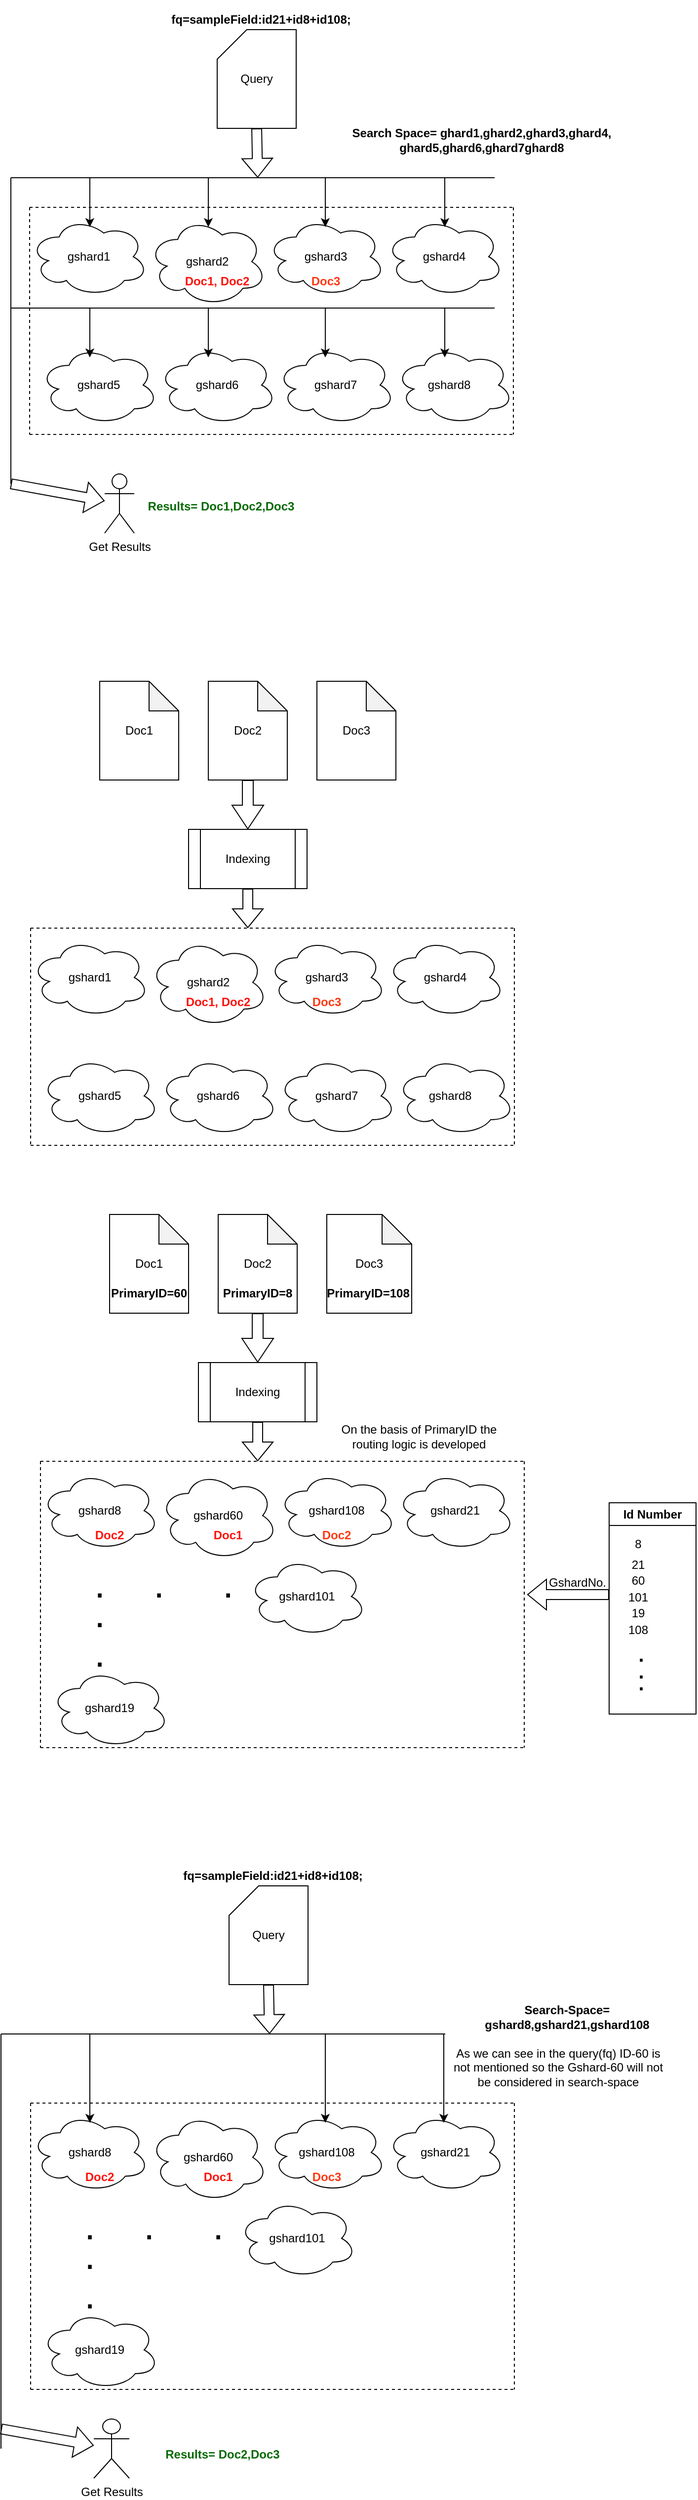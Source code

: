 <mxfile version="22.1.4" type="github">
  <diagram name="Page-1" id="JAZEwTTPHWBEdXGYPn7u">
    <mxGraphModel dx="1059" dy="1498" grid="0" gridSize="10" guides="1" tooltips="1" connect="1" arrows="1" fold="1" page="1" pageScale="1" pageWidth="1169" pageHeight="827" math="0" shadow="0">
      <root>
        <mxCell id="0" />
        <mxCell id="1" parent="0" />
        <mxCell id="rSm9kVEbdHUkBL9kP83v-1" value="gshard1" style="ellipse;shape=cloud;whiteSpace=wrap;html=1;" vertex="1" parent="1">
          <mxGeometry x="140" y="200" width="120" height="80" as="geometry" />
        </mxCell>
        <mxCell id="rSm9kVEbdHUkBL9kP83v-2" value="gshard2" style="ellipse;shape=cloud;whiteSpace=wrap;html=1;" vertex="1" parent="1">
          <mxGeometry x="260" y="200" width="120" height="90" as="geometry" />
        </mxCell>
        <mxCell id="rSm9kVEbdHUkBL9kP83v-3" value="gshard3" style="ellipse;shape=cloud;whiteSpace=wrap;html=1;" vertex="1" parent="1">
          <mxGeometry x="380" y="200" width="120" height="80" as="geometry" />
        </mxCell>
        <mxCell id="rSm9kVEbdHUkBL9kP83v-4" value="gshard7" style="ellipse;shape=cloud;whiteSpace=wrap;html=1;" vertex="1" parent="1">
          <mxGeometry x="390" y="320" width="120" height="80" as="geometry" />
        </mxCell>
        <mxCell id="rSm9kVEbdHUkBL9kP83v-5" value="gshard6" style="ellipse;shape=cloud;whiteSpace=wrap;html=1;" vertex="1" parent="1">
          <mxGeometry x="270" y="320" width="120" height="80" as="geometry" />
        </mxCell>
        <mxCell id="rSm9kVEbdHUkBL9kP83v-6" value="gshard5" style="ellipse;shape=cloud;whiteSpace=wrap;html=1;" vertex="1" parent="1">
          <mxGeometry x="150" y="320" width="120" height="80" as="geometry" />
        </mxCell>
        <mxCell id="rSm9kVEbdHUkBL9kP83v-7" value="gshard4" style="ellipse;shape=cloud;whiteSpace=wrap;html=1;" vertex="1" parent="1">
          <mxGeometry x="500" y="200" width="120" height="80" as="geometry" />
        </mxCell>
        <mxCell id="rSm9kVEbdHUkBL9kP83v-8" value="gshard8&lt;span style=&quot;white-space: pre;&quot;&gt;&#x9;&lt;/span&gt;" style="ellipse;shape=cloud;whiteSpace=wrap;html=1;" vertex="1" parent="1">
          <mxGeometry x="510" y="320" width="120" height="80" as="geometry" />
        </mxCell>
        <mxCell id="rSm9kVEbdHUkBL9kP83v-9" value="" style="endArrow=none;dashed=1;html=1;rounded=0;" edge="1" parent="1">
          <mxGeometry width="50" height="50" relative="1" as="geometry">
            <mxPoint x="140" y="190" as="sourcePoint" />
            <mxPoint x="630" y="190" as="targetPoint" />
          </mxGeometry>
        </mxCell>
        <mxCell id="rSm9kVEbdHUkBL9kP83v-10" value="" style="endArrow=none;dashed=1;html=1;rounded=0;" edge="1" parent="1">
          <mxGeometry width="50" height="50" relative="1" as="geometry">
            <mxPoint x="630" y="190" as="sourcePoint" />
            <mxPoint x="630" y="410" as="targetPoint" />
          </mxGeometry>
        </mxCell>
        <mxCell id="rSm9kVEbdHUkBL9kP83v-11" value="" style="endArrow=none;dashed=1;html=1;rounded=0;" edge="1" parent="1">
          <mxGeometry width="50" height="50" relative="1" as="geometry">
            <mxPoint x="140" y="410" as="sourcePoint" />
            <mxPoint x="630" y="410" as="targetPoint" />
          </mxGeometry>
        </mxCell>
        <mxCell id="rSm9kVEbdHUkBL9kP83v-12" value="" style="endArrow=none;dashed=1;html=1;rounded=0;" edge="1" parent="1">
          <mxGeometry width="50" height="50" relative="1" as="geometry">
            <mxPoint x="140" y="190" as="sourcePoint" />
            <mxPoint x="140" y="410" as="targetPoint" />
          </mxGeometry>
        </mxCell>
        <mxCell id="rSm9kVEbdHUkBL9kP83v-13" value="Doc1" style="shape=note;whiteSpace=wrap;html=1;backgroundOutline=1;darkOpacity=0.05;" vertex="1" parent="1">
          <mxGeometry x="210" y="-60" width="80" height="100" as="geometry" />
        </mxCell>
        <mxCell id="rSm9kVEbdHUkBL9kP83v-14" value="Doc2" style="shape=note;whiteSpace=wrap;html=1;backgroundOutline=1;darkOpacity=0.05;" vertex="1" parent="1">
          <mxGeometry x="320" y="-60" width="80" height="100" as="geometry" />
        </mxCell>
        <mxCell id="rSm9kVEbdHUkBL9kP83v-15" value="Doc3" style="shape=note;whiteSpace=wrap;html=1;backgroundOutline=1;darkOpacity=0.05;" vertex="1" parent="1">
          <mxGeometry x="430" y="-60" width="80" height="100" as="geometry" />
        </mxCell>
        <mxCell id="rSm9kVEbdHUkBL9kP83v-16" value="" style="shape=flexArrow;endArrow=classic;html=1;rounded=0;width=11;endSize=7.67;" edge="1" parent="1">
          <mxGeometry width="50" height="50" relative="1" as="geometry">
            <mxPoint x="360" y="40" as="sourcePoint" />
            <mxPoint x="360" y="90" as="targetPoint" />
          </mxGeometry>
        </mxCell>
        <mxCell id="rSm9kVEbdHUkBL9kP83v-17" value="Indexing" style="shape=process;whiteSpace=wrap;html=1;backgroundOutline=1;" vertex="1" parent="1">
          <mxGeometry x="300" y="90" width="120" height="60" as="geometry" />
        </mxCell>
        <mxCell id="rSm9kVEbdHUkBL9kP83v-19" value="" style="shape=flexArrow;endArrow=classic;html=1;rounded=0;exitX=0.5;exitY=1;exitDx=0;exitDy=0;" edge="1" parent="1" source="rSm9kVEbdHUkBL9kP83v-17">
          <mxGeometry width="50" height="50" relative="1" as="geometry">
            <mxPoint x="300" y="190" as="sourcePoint" />
            <mxPoint x="360" y="190" as="targetPoint" />
          </mxGeometry>
        </mxCell>
        <mxCell id="rSm9kVEbdHUkBL9kP83v-20" value="&lt;b&gt;&lt;font color=&quot;#ff120a&quot;&gt;Doc1, Doc2&lt;/font&gt;&lt;/b&gt;" style="text;html=1;strokeColor=none;fillColor=none;align=center;verticalAlign=middle;whiteSpace=wrap;rounded=0;" vertex="1" parent="1">
          <mxGeometry x="290" y="250" width="80" height="30" as="geometry" />
        </mxCell>
        <mxCell id="rSm9kVEbdHUkBL9kP83v-21" value="&lt;b&gt;&lt;font color=&quot;#ff3912&quot;&gt;Doc3&lt;/font&gt;&lt;/b&gt;" style="text;html=1;strokeColor=none;fillColor=none;align=center;verticalAlign=middle;whiteSpace=wrap;rounded=0;" vertex="1" parent="1">
          <mxGeometry x="410" y="250" width="60" height="30" as="geometry" />
        </mxCell>
        <mxCell id="rSm9kVEbdHUkBL9kP83v-22" value="gshard8" style="ellipse;shape=cloud;whiteSpace=wrap;html=1;" vertex="1" parent="1">
          <mxGeometry x="150" y="740" width="120" height="80" as="geometry" />
        </mxCell>
        <mxCell id="rSm9kVEbdHUkBL9kP83v-23" value="gshard60" style="ellipse;shape=cloud;whiteSpace=wrap;html=1;" vertex="1" parent="1">
          <mxGeometry x="270" y="740" width="120" height="90" as="geometry" />
        </mxCell>
        <mxCell id="rSm9kVEbdHUkBL9kP83v-24" value="gshard108" style="ellipse;shape=cloud;whiteSpace=wrap;html=1;" vertex="1" parent="1">
          <mxGeometry x="390" y="740" width="120" height="80" as="geometry" />
        </mxCell>
        <mxCell id="rSm9kVEbdHUkBL9kP83v-28" value="gshard21" style="ellipse;shape=cloud;whiteSpace=wrap;html=1;" vertex="1" parent="1">
          <mxGeometry x="510" y="740" width="120" height="80" as="geometry" />
        </mxCell>
        <mxCell id="rSm9kVEbdHUkBL9kP83v-30" value="" style="endArrow=none;dashed=1;html=1;rounded=0;" edge="1" parent="1">
          <mxGeometry width="50" height="50" relative="1" as="geometry">
            <mxPoint x="150" y="730" as="sourcePoint" />
            <mxPoint x="640" y="730" as="targetPoint" />
          </mxGeometry>
        </mxCell>
        <mxCell id="rSm9kVEbdHUkBL9kP83v-31" value="" style="endArrow=none;dashed=1;html=1;rounded=0;" edge="1" parent="1">
          <mxGeometry width="50" height="50" relative="1" as="geometry">
            <mxPoint x="640" y="730" as="sourcePoint" />
            <mxPoint x="640" y="1020" as="targetPoint" />
          </mxGeometry>
        </mxCell>
        <mxCell id="rSm9kVEbdHUkBL9kP83v-32" value="" style="endArrow=none;dashed=1;html=1;rounded=0;" edge="1" parent="1">
          <mxGeometry width="50" height="50" relative="1" as="geometry">
            <mxPoint x="150" y="1020" as="sourcePoint" />
            <mxPoint x="640" y="1020" as="targetPoint" />
            <Array as="points">
              <mxPoint x="390" y="1020" />
            </Array>
          </mxGeometry>
        </mxCell>
        <mxCell id="rSm9kVEbdHUkBL9kP83v-33" value="" style="endArrow=none;dashed=1;html=1;rounded=0;" edge="1" parent="1">
          <mxGeometry width="50" height="50" relative="1" as="geometry">
            <mxPoint x="150" y="730" as="sourcePoint" />
            <mxPoint x="150" y="1020" as="targetPoint" />
          </mxGeometry>
        </mxCell>
        <mxCell id="rSm9kVEbdHUkBL9kP83v-34" value="Doc1" style="shape=note;whiteSpace=wrap;html=1;backgroundOutline=1;darkOpacity=0.05;" vertex="1" parent="1">
          <mxGeometry x="220" y="480" width="80" height="100" as="geometry" />
        </mxCell>
        <mxCell id="rSm9kVEbdHUkBL9kP83v-35" value="Doc2" style="shape=note;whiteSpace=wrap;html=1;backgroundOutline=1;darkOpacity=0.05;" vertex="1" parent="1">
          <mxGeometry x="330" y="480" width="80" height="100" as="geometry" />
        </mxCell>
        <mxCell id="rSm9kVEbdHUkBL9kP83v-36" value="Doc3" style="shape=note;whiteSpace=wrap;html=1;backgroundOutline=1;darkOpacity=0.05;" vertex="1" parent="1">
          <mxGeometry x="440" y="480" width="86" height="100" as="geometry" />
        </mxCell>
        <mxCell id="rSm9kVEbdHUkBL9kP83v-37" value="" style="shape=flexArrow;endArrow=classic;html=1;rounded=0;width=11;endSize=7.67;" edge="1" parent="1">
          <mxGeometry width="50" height="50" relative="1" as="geometry">
            <mxPoint x="370" y="580" as="sourcePoint" />
            <mxPoint x="370" y="630" as="targetPoint" />
          </mxGeometry>
        </mxCell>
        <mxCell id="rSm9kVEbdHUkBL9kP83v-38" value="Indexing" style="shape=process;whiteSpace=wrap;html=1;backgroundOutline=1;" vertex="1" parent="1">
          <mxGeometry x="310" y="630" width="120" height="60" as="geometry" />
        </mxCell>
        <mxCell id="rSm9kVEbdHUkBL9kP83v-39" value="" style="shape=flexArrow;endArrow=classic;html=1;rounded=0;exitX=0.5;exitY=1;exitDx=0;exitDy=0;" edge="1" parent="1" source="rSm9kVEbdHUkBL9kP83v-38">
          <mxGeometry width="50" height="50" relative="1" as="geometry">
            <mxPoint x="310" y="730" as="sourcePoint" />
            <mxPoint x="370" y="730" as="targetPoint" />
          </mxGeometry>
        </mxCell>
        <mxCell id="rSm9kVEbdHUkBL9kP83v-40" value="&lt;b&gt;&lt;font color=&quot;#ff120a&quot;&gt;Doc1&lt;/font&gt;&lt;/b&gt;" style="text;html=1;strokeColor=none;fillColor=none;align=center;verticalAlign=middle;whiteSpace=wrap;rounded=0;" vertex="1" parent="1">
          <mxGeometry x="300" y="790" width="80" height="30" as="geometry" />
        </mxCell>
        <mxCell id="rSm9kVEbdHUkBL9kP83v-41" value="&lt;b&gt;&lt;font color=&quot;#ff3912&quot;&gt;Doc2&lt;/font&gt;&lt;/b&gt;" style="text;html=1;strokeColor=none;fillColor=none;align=center;verticalAlign=middle;whiteSpace=wrap;rounded=0;" vertex="1" parent="1">
          <mxGeometry x="420" y="790" width="60" height="30" as="geometry" />
        </mxCell>
        <mxCell id="rSm9kVEbdHUkBL9kP83v-42" value="." style="text;html=1;strokeColor=none;fillColor=none;align=center;verticalAlign=middle;whiteSpace=wrap;rounded=0;strokeWidth=15;fontSize=39;" vertex="1" parent="1">
          <mxGeometry x="180" y="840" width="60" height="30" as="geometry" />
        </mxCell>
        <mxCell id="rSm9kVEbdHUkBL9kP83v-43" value="." style="text;html=1;strokeColor=none;fillColor=none;align=center;verticalAlign=middle;whiteSpace=wrap;rounded=0;strokeWidth=15;fontSize=39;" vertex="1" parent="1">
          <mxGeometry x="310" y="840" width="60" height="30" as="geometry" />
        </mxCell>
        <mxCell id="rSm9kVEbdHUkBL9kP83v-44" value="." style="text;html=1;strokeColor=none;fillColor=none;align=center;verticalAlign=middle;whiteSpace=wrap;rounded=0;strokeWidth=15;fontSize=39;" vertex="1" parent="1">
          <mxGeometry x="240" y="840" width="60" height="30" as="geometry" />
        </mxCell>
        <mxCell id="rSm9kVEbdHUkBL9kP83v-45" value="." style="text;html=1;strokeColor=none;fillColor=none;align=center;verticalAlign=middle;whiteSpace=wrap;rounded=0;strokeWidth=15;fontSize=39;" vertex="1" parent="1">
          <mxGeometry x="180" y="870" width="60" height="30" as="geometry" />
        </mxCell>
        <mxCell id="rSm9kVEbdHUkBL9kP83v-46" value="." style="text;html=1;strokeColor=none;fillColor=none;align=center;verticalAlign=middle;whiteSpace=wrap;rounded=0;strokeWidth=15;fontSize=39;" vertex="1" parent="1">
          <mxGeometry x="180" y="910" width="60" height="30" as="geometry" />
        </mxCell>
        <mxCell id="rSm9kVEbdHUkBL9kP83v-47" value="gshard101" style="ellipse;shape=cloud;whiteSpace=wrap;html=1;" vertex="1" parent="1">
          <mxGeometry x="360" y="827" width="120" height="80" as="geometry" />
        </mxCell>
        <mxCell id="rSm9kVEbdHUkBL9kP83v-48" value="gshard19" style="ellipse;shape=cloud;whiteSpace=wrap;html=1;" vertex="1" parent="1">
          <mxGeometry x="160" y="940" width="120" height="80" as="geometry" />
        </mxCell>
        <mxCell id="rSm9kVEbdHUkBL9kP83v-49" value="&lt;b&gt;&lt;font color=&quot;#ff120a&quot;&gt;Doc2&lt;/font&gt;&lt;/b&gt;" style="text;html=1;strokeColor=none;fillColor=none;align=center;verticalAlign=middle;whiteSpace=wrap;rounded=0;" vertex="1" parent="1">
          <mxGeometry x="180" y="790" width="80" height="30" as="geometry" />
        </mxCell>
        <mxCell id="rSm9kVEbdHUkBL9kP83v-50" value="gshard1" style="ellipse;shape=cloud;whiteSpace=wrap;html=1;" vertex="1" parent="1">
          <mxGeometry x="139" y="-530" width="120" height="80" as="geometry" />
        </mxCell>
        <mxCell id="rSm9kVEbdHUkBL9kP83v-51" value="gshard2" style="ellipse;shape=cloud;whiteSpace=wrap;html=1;" vertex="1" parent="1">
          <mxGeometry x="259" y="-530" width="120" height="90" as="geometry" />
        </mxCell>
        <mxCell id="rSm9kVEbdHUkBL9kP83v-52" value="gshard3" style="ellipse;shape=cloud;whiteSpace=wrap;html=1;" vertex="1" parent="1">
          <mxGeometry x="379" y="-530" width="120" height="80" as="geometry" />
        </mxCell>
        <mxCell id="rSm9kVEbdHUkBL9kP83v-53" value="gshard7" style="ellipse;shape=cloud;whiteSpace=wrap;html=1;" vertex="1" parent="1">
          <mxGeometry x="389" y="-400" width="120" height="80" as="geometry" />
        </mxCell>
        <mxCell id="rSm9kVEbdHUkBL9kP83v-54" value="gshard6" style="ellipse;shape=cloud;whiteSpace=wrap;html=1;" vertex="1" parent="1">
          <mxGeometry x="269" y="-400" width="120" height="80" as="geometry" />
        </mxCell>
        <mxCell id="rSm9kVEbdHUkBL9kP83v-55" value="gshard5" style="ellipse;shape=cloud;whiteSpace=wrap;html=1;" vertex="1" parent="1">
          <mxGeometry x="149" y="-400" width="120" height="80" as="geometry" />
        </mxCell>
        <mxCell id="rSm9kVEbdHUkBL9kP83v-56" value="gshard4" style="ellipse;shape=cloud;whiteSpace=wrap;html=1;" vertex="1" parent="1">
          <mxGeometry x="499" y="-530" width="120" height="80" as="geometry" />
        </mxCell>
        <mxCell id="rSm9kVEbdHUkBL9kP83v-57" value="gshard8&lt;span style=&quot;white-space: pre;&quot;&gt;&#x9;&lt;/span&gt;" style="ellipse;shape=cloud;whiteSpace=wrap;html=1;" vertex="1" parent="1">
          <mxGeometry x="509" y="-400" width="120" height="80" as="geometry" />
        </mxCell>
        <mxCell id="rSm9kVEbdHUkBL9kP83v-58" value="" style="endArrow=none;dashed=1;html=1;rounded=0;" edge="1" parent="1">
          <mxGeometry width="50" height="50" relative="1" as="geometry">
            <mxPoint x="139" y="-540" as="sourcePoint" />
            <mxPoint x="629" y="-540" as="targetPoint" />
          </mxGeometry>
        </mxCell>
        <mxCell id="rSm9kVEbdHUkBL9kP83v-59" value="" style="endArrow=none;dashed=1;html=1;rounded=0;" edge="1" parent="1">
          <mxGeometry width="50" height="50" relative="1" as="geometry">
            <mxPoint x="629" y="-540" as="sourcePoint" />
            <mxPoint x="629" y="-310" as="targetPoint" />
          </mxGeometry>
        </mxCell>
        <mxCell id="rSm9kVEbdHUkBL9kP83v-60" value="" style="endArrow=none;dashed=1;html=1;rounded=0;" edge="1" parent="1">
          <mxGeometry width="50" height="50" relative="1" as="geometry">
            <mxPoint x="139" y="-310" as="sourcePoint" />
            <mxPoint x="629" y="-310" as="targetPoint" />
          </mxGeometry>
        </mxCell>
        <mxCell id="rSm9kVEbdHUkBL9kP83v-61" value="" style="endArrow=none;dashed=1;html=1;rounded=0;" edge="1" parent="1">
          <mxGeometry width="50" height="50" relative="1" as="geometry">
            <mxPoint x="139" y="-540" as="sourcePoint" />
            <mxPoint x="139" y="-310" as="targetPoint" />
          </mxGeometry>
        </mxCell>
        <mxCell id="rSm9kVEbdHUkBL9kP83v-62" value="&lt;b&gt;&lt;font color=&quot;#ff120a&quot;&gt;Doc1, Doc2&lt;/font&gt;&lt;/b&gt;" style="text;html=1;strokeColor=none;fillColor=none;align=center;verticalAlign=middle;whiteSpace=wrap;rounded=0;" vertex="1" parent="1">
          <mxGeometry x="289" y="-480" width="80" height="30" as="geometry" />
        </mxCell>
        <mxCell id="rSm9kVEbdHUkBL9kP83v-63" value="&lt;b&gt;&lt;font color=&quot;#ff3912&quot;&gt;Doc3&lt;/font&gt;&lt;/b&gt;" style="text;html=1;strokeColor=none;fillColor=none;align=center;verticalAlign=middle;whiteSpace=wrap;rounded=0;" vertex="1" parent="1">
          <mxGeometry x="409" y="-480" width="60" height="30" as="geometry" />
        </mxCell>
        <mxCell id="rSm9kVEbdHUkBL9kP83v-64" value="Query&lt;br&gt;" style="shape=card;whiteSpace=wrap;html=1;" vertex="1" parent="1">
          <mxGeometry x="329" y="-720" width="80" height="100" as="geometry" />
        </mxCell>
        <mxCell id="rSm9kVEbdHUkBL9kP83v-66" value="" style="shape=flexArrow;endArrow=classic;html=1;rounded=0;exitX=0.5;exitY=1;exitDx=0;exitDy=0;exitPerimeter=0;" edge="1" parent="1" source="rSm9kVEbdHUkBL9kP83v-64">
          <mxGeometry width="50" height="50" relative="1" as="geometry">
            <mxPoint x="300" y="-550" as="sourcePoint" />
            <mxPoint x="370" y="-570" as="targetPoint" />
          </mxGeometry>
        </mxCell>
        <mxCell id="rSm9kVEbdHUkBL9kP83v-76" value="" style="endArrow=none;html=1;rounded=0;" edge="1" parent="1">
          <mxGeometry width="50" height="50" relative="1" as="geometry">
            <mxPoint x="120" y="-570" as="sourcePoint" />
            <mxPoint x="610" y="-570" as="targetPoint" />
          </mxGeometry>
        </mxCell>
        <mxCell id="rSm9kVEbdHUkBL9kP83v-78" value="" style="endArrow=classic;html=1;rounded=0;entryX=0.508;entryY=0.125;entryDx=0;entryDy=0;entryPerimeter=0;" edge="1" parent="1" target="rSm9kVEbdHUkBL9kP83v-50">
          <mxGeometry width="50" height="50" relative="1" as="geometry">
            <mxPoint x="200" y="-570" as="sourcePoint" />
            <mxPoint x="350" y="-600" as="targetPoint" />
          </mxGeometry>
        </mxCell>
        <mxCell id="rSm9kVEbdHUkBL9kP83v-79" value="" style="endArrow=classic;html=1;rounded=0;entryX=0.508;entryY=0.125;entryDx=0;entryDy=0;entryPerimeter=0;" edge="1" parent="1">
          <mxGeometry width="50" height="50" relative="1" as="geometry">
            <mxPoint x="320" y="-570" as="sourcePoint" />
            <mxPoint x="320" y="-520" as="targetPoint" />
            <Array as="points">
              <mxPoint x="320" y="-540" />
            </Array>
          </mxGeometry>
        </mxCell>
        <mxCell id="rSm9kVEbdHUkBL9kP83v-80" value="" style="endArrow=classic;html=1;rounded=0;entryX=0.508;entryY=0.125;entryDx=0;entryDy=0;entryPerimeter=0;" edge="1" parent="1">
          <mxGeometry width="50" height="50" relative="1" as="geometry">
            <mxPoint x="438.5" y="-570" as="sourcePoint" />
            <mxPoint x="438.5" y="-520" as="targetPoint" />
          </mxGeometry>
        </mxCell>
        <mxCell id="rSm9kVEbdHUkBL9kP83v-81" value="" style="endArrow=classic;html=1;rounded=0;entryX=0.508;entryY=0.125;entryDx=0;entryDy=0;entryPerimeter=0;" edge="1" parent="1">
          <mxGeometry width="50" height="50" relative="1" as="geometry">
            <mxPoint x="559.5" y="-570" as="sourcePoint" />
            <mxPoint x="559.5" y="-520" as="targetPoint" />
          </mxGeometry>
        </mxCell>
        <mxCell id="rSm9kVEbdHUkBL9kP83v-83" value="" style="endArrow=none;html=1;rounded=0;" edge="1" parent="1">
          <mxGeometry width="50" height="50" relative="1" as="geometry">
            <mxPoint x="120" y="-438" as="sourcePoint" />
            <mxPoint x="610" y="-438" as="targetPoint" />
          </mxGeometry>
        </mxCell>
        <mxCell id="rSm9kVEbdHUkBL9kP83v-84" value="" style="endArrow=classic;html=1;rounded=0;entryX=0.508;entryY=0.125;entryDx=0;entryDy=0;entryPerimeter=0;" edge="1" parent="1">
          <mxGeometry width="50" height="50" relative="1" as="geometry">
            <mxPoint x="200" y="-438" as="sourcePoint" />
            <mxPoint x="200" y="-388" as="targetPoint" />
          </mxGeometry>
        </mxCell>
        <mxCell id="rSm9kVEbdHUkBL9kP83v-85" value="" style="endArrow=classic;html=1;rounded=0;entryX=0.508;entryY=0.125;entryDx=0;entryDy=0;entryPerimeter=0;" edge="1" parent="1">
          <mxGeometry width="50" height="50" relative="1" as="geometry">
            <mxPoint x="320" y="-438" as="sourcePoint" />
            <mxPoint x="320" y="-388" as="targetPoint" />
            <Array as="points">
              <mxPoint x="320" y="-408" />
            </Array>
          </mxGeometry>
        </mxCell>
        <mxCell id="rSm9kVEbdHUkBL9kP83v-86" value="" style="endArrow=classic;html=1;rounded=0;entryX=0.508;entryY=0.125;entryDx=0;entryDy=0;entryPerimeter=0;" edge="1" parent="1">
          <mxGeometry width="50" height="50" relative="1" as="geometry">
            <mxPoint x="438.5" y="-438" as="sourcePoint" />
            <mxPoint x="438.5" y="-388" as="targetPoint" />
          </mxGeometry>
        </mxCell>
        <mxCell id="rSm9kVEbdHUkBL9kP83v-87" value="" style="endArrow=classic;html=1;rounded=0;entryX=0.508;entryY=0.125;entryDx=0;entryDy=0;entryPerimeter=0;" edge="1" parent="1">
          <mxGeometry width="50" height="50" relative="1" as="geometry">
            <mxPoint x="559.5" y="-438" as="sourcePoint" />
            <mxPoint x="559.5" y="-388" as="targetPoint" />
          </mxGeometry>
        </mxCell>
        <mxCell id="rSm9kVEbdHUkBL9kP83v-88" value="" style="endArrow=none;html=1;rounded=0;" edge="1" parent="1">
          <mxGeometry width="50" height="50" relative="1" as="geometry">
            <mxPoint x="120" y="-260" as="sourcePoint" />
            <mxPoint x="120" y="-570" as="targetPoint" />
          </mxGeometry>
        </mxCell>
        <mxCell id="rSm9kVEbdHUkBL9kP83v-89" value="" style="shape=flexArrow;endArrow=classic;html=1;rounded=0;" edge="1" parent="1" target="rSm9kVEbdHUkBL9kP83v-90">
          <mxGeometry width="50" height="50" relative="1" as="geometry">
            <mxPoint x="120" y="-260" as="sourcePoint" />
            <mxPoint x="230" y="-240" as="targetPoint" />
          </mxGeometry>
        </mxCell>
        <mxCell id="rSm9kVEbdHUkBL9kP83v-90" value="Get Results&lt;br&gt;" style="shape=umlActor;verticalLabelPosition=bottom;verticalAlign=top;html=1;outlineConnect=0;" vertex="1" parent="1">
          <mxGeometry x="215" y="-270" width="30" height="60" as="geometry" />
        </mxCell>
        <mxCell id="rSm9kVEbdHUkBL9kP83v-93" value="&lt;b&gt;fq=sampleField:id21+id8+id108;&lt;/b&gt;&lt;span id=&quot;docs-internal-guid-dcecea5d-7fff-598f-fc75-4defb1aa7e84&quot;&gt;&lt;/span&gt;&lt;span id=&quot;docs-internal-guid-dcecea5d-7fff-598f-fc75-4defb1aa7e84&quot;&gt;&lt;/span&gt;" style="text;html=1;strokeColor=none;fillColor=none;align=center;verticalAlign=middle;whiteSpace=wrap;rounded=0;" vertex="1" parent="1">
          <mxGeometry x="278" y="-750" width="191" height="40" as="geometry" />
        </mxCell>
        <mxCell id="rSm9kVEbdHUkBL9kP83v-113" value="gshard8" style="ellipse;shape=cloud;whiteSpace=wrap;html=1;" vertex="1" parent="1">
          <mxGeometry x="140" y="1390" width="120" height="80" as="geometry" />
        </mxCell>
        <mxCell id="rSm9kVEbdHUkBL9kP83v-114" value="gshard60" style="ellipse;shape=cloud;whiteSpace=wrap;html=1;" vertex="1" parent="1">
          <mxGeometry x="260" y="1390" width="120" height="90" as="geometry" />
        </mxCell>
        <mxCell id="rSm9kVEbdHUkBL9kP83v-115" value="gshard108" style="ellipse;shape=cloud;whiteSpace=wrap;html=1;" vertex="1" parent="1">
          <mxGeometry x="380" y="1390" width="120" height="80" as="geometry" />
        </mxCell>
        <mxCell id="rSm9kVEbdHUkBL9kP83v-116" value="gshard21" style="ellipse;shape=cloud;whiteSpace=wrap;html=1;" vertex="1" parent="1">
          <mxGeometry x="500" y="1390" width="120" height="80" as="geometry" />
        </mxCell>
        <mxCell id="rSm9kVEbdHUkBL9kP83v-117" value="" style="endArrow=none;dashed=1;html=1;rounded=0;" edge="1" parent="1">
          <mxGeometry width="50" height="50" relative="1" as="geometry">
            <mxPoint x="140" y="1380" as="sourcePoint" />
            <mxPoint x="630" y="1380" as="targetPoint" />
          </mxGeometry>
        </mxCell>
        <mxCell id="rSm9kVEbdHUkBL9kP83v-118" value="" style="endArrow=none;dashed=1;html=1;rounded=0;" edge="1" parent="1">
          <mxGeometry width="50" height="50" relative="1" as="geometry">
            <mxPoint x="630" y="1380" as="sourcePoint" />
            <mxPoint x="630" y="1670" as="targetPoint" />
          </mxGeometry>
        </mxCell>
        <mxCell id="rSm9kVEbdHUkBL9kP83v-119" value="" style="endArrow=none;dashed=1;html=1;rounded=0;" edge="1" parent="1">
          <mxGeometry width="50" height="50" relative="1" as="geometry">
            <mxPoint x="140" y="1670" as="sourcePoint" />
            <mxPoint x="630" y="1670" as="targetPoint" />
            <Array as="points">
              <mxPoint x="380" y="1670" />
            </Array>
          </mxGeometry>
        </mxCell>
        <mxCell id="rSm9kVEbdHUkBL9kP83v-120" value="" style="endArrow=none;dashed=1;html=1;rounded=0;" edge="1" parent="1">
          <mxGeometry width="50" height="50" relative="1" as="geometry">
            <mxPoint x="140" y="1380" as="sourcePoint" />
            <mxPoint x="140" y="1670" as="targetPoint" />
          </mxGeometry>
        </mxCell>
        <mxCell id="rSm9kVEbdHUkBL9kP83v-121" value="&lt;b&gt;&lt;font color=&quot;#ff120a&quot;&gt;Doc1&lt;/font&gt;&lt;/b&gt;" style="text;html=1;strokeColor=none;fillColor=none;align=center;verticalAlign=middle;whiteSpace=wrap;rounded=0;" vertex="1" parent="1">
          <mxGeometry x="290" y="1440" width="80" height="30" as="geometry" />
        </mxCell>
        <mxCell id="rSm9kVEbdHUkBL9kP83v-122" value="&lt;b&gt;&lt;font color=&quot;#ff3912&quot;&gt;Doc3&lt;/font&gt;&lt;/b&gt;" style="text;html=1;strokeColor=none;fillColor=none;align=center;verticalAlign=middle;whiteSpace=wrap;rounded=0;" vertex="1" parent="1">
          <mxGeometry x="410" y="1440" width="60" height="30" as="geometry" />
        </mxCell>
        <mxCell id="rSm9kVEbdHUkBL9kP83v-123" value="." style="text;html=1;strokeColor=none;fillColor=none;align=center;verticalAlign=middle;whiteSpace=wrap;rounded=0;strokeWidth=15;fontSize=39;" vertex="1" parent="1">
          <mxGeometry x="170" y="1490" width="60" height="30" as="geometry" />
        </mxCell>
        <mxCell id="rSm9kVEbdHUkBL9kP83v-124" value="." style="text;html=1;strokeColor=none;fillColor=none;align=center;verticalAlign=middle;whiteSpace=wrap;rounded=0;strokeWidth=15;fontSize=39;" vertex="1" parent="1">
          <mxGeometry x="300" y="1490" width="60" height="30" as="geometry" />
        </mxCell>
        <mxCell id="rSm9kVEbdHUkBL9kP83v-125" value="." style="text;html=1;strokeColor=none;fillColor=none;align=center;verticalAlign=middle;whiteSpace=wrap;rounded=0;strokeWidth=15;fontSize=39;" vertex="1" parent="1">
          <mxGeometry x="230" y="1490" width="60" height="30" as="geometry" />
        </mxCell>
        <mxCell id="rSm9kVEbdHUkBL9kP83v-126" value="." style="text;html=1;strokeColor=none;fillColor=none;align=center;verticalAlign=middle;whiteSpace=wrap;rounded=0;strokeWidth=15;fontSize=39;" vertex="1" parent="1">
          <mxGeometry x="170" y="1520" width="60" height="30" as="geometry" />
        </mxCell>
        <mxCell id="rSm9kVEbdHUkBL9kP83v-127" value="." style="text;html=1;strokeColor=none;fillColor=none;align=center;verticalAlign=middle;whiteSpace=wrap;rounded=0;strokeWidth=15;fontSize=39;" vertex="1" parent="1">
          <mxGeometry x="170" y="1560" width="60" height="30" as="geometry" />
        </mxCell>
        <mxCell id="rSm9kVEbdHUkBL9kP83v-128" value="gshard101" style="ellipse;shape=cloud;whiteSpace=wrap;html=1;" vertex="1" parent="1">
          <mxGeometry x="350" y="1477" width="120" height="80" as="geometry" />
        </mxCell>
        <mxCell id="rSm9kVEbdHUkBL9kP83v-129" value="gshard19" style="ellipse;shape=cloud;whiteSpace=wrap;html=1;" vertex="1" parent="1">
          <mxGeometry x="150" y="1590" width="120" height="80" as="geometry" />
        </mxCell>
        <mxCell id="rSm9kVEbdHUkBL9kP83v-130" value="&lt;b&gt;&lt;font color=&quot;#ff120a&quot;&gt;Doc2&lt;/font&gt;&lt;/b&gt;" style="text;html=1;strokeColor=none;fillColor=none;align=center;verticalAlign=middle;whiteSpace=wrap;rounded=0;" vertex="1" parent="1">
          <mxGeometry x="170" y="1440" width="80" height="30" as="geometry" />
        </mxCell>
        <mxCell id="rSm9kVEbdHUkBL9kP83v-136" value="Query&lt;br&gt;" style="shape=card;whiteSpace=wrap;html=1;" vertex="1" parent="1">
          <mxGeometry x="341" y="1160" width="80" height="100" as="geometry" />
        </mxCell>
        <mxCell id="rSm9kVEbdHUkBL9kP83v-137" value="" style="shape=flexArrow;endArrow=classic;html=1;rounded=0;exitX=0.5;exitY=1;exitDx=0;exitDy=0;exitPerimeter=0;" edge="1" parent="1" source="rSm9kVEbdHUkBL9kP83v-136">
          <mxGeometry width="50" height="50" relative="1" as="geometry">
            <mxPoint x="312" y="1330" as="sourcePoint" />
            <mxPoint x="382" y="1310" as="targetPoint" />
          </mxGeometry>
        </mxCell>
        <mxCell id="rSm9kVEbdHUkBL9kP83v-138" value="" style="shape=flexArrow;endArrow=classic;html=1;rounded=0;" edge="1" parent="1" target="rSm9kVEbdHUkBL9kP83v-139">
          <mxGeometry width="50" height="50" relative="1" as="geometry">
            <mxPoint x="110" y="1710" as="sourcePoint" />
            <mxPoint x="225" y="1730" as="targetPoint" />
          </mxGeometry>
        </mxCell>
        <mxCell id="rSm9kVEbdHUkBL9kP83v-139" value="Get Results&lt;br&gt;" style="shape=umlActor;verticalLabelPosition=bottom;verticalAlign=top;html=1;outlineConnect=0;" vertex="1" parent="1">
          <mxGeometry x="204" y="1700" width="36" height="60" as="geometry" />
        </mxCell>
        <mxCell id="rSm9kVEbdHUkBL9kP83v-140" value="&lt;b&gt;fq=sampleField:id21+id8+id108;&lt;/b&gt;&lt;span id=&quot;docs-internal-guid-dcecea5d-7fff-598f-fc75-4defb1aa7e84&quot;&gt;&lt;/span&gt;&lt;span id=&quot;docs-internal-guid-dcecea5d-7fff-598f-fc75-4defb1aa7e84&quot;&gt;&lt;/span&gt;" style="text;html=1;strokeColor=none;fillColor=none;align=center;verticalAlign=middle;whiteSpace=wrap;rounded=0;" vertex="1" parent="1">
          <mxGeometry x="290" y="1130" width="191" height="40" as="geometry" />
        </mxCell>
        <mxCell id="rSm9kVEbdHUkBL9kP83v-141" value="" style="endArrow=none;html=1;rounded=0;" edge="1" parent="1">
          <mxGeometry width="50" height="50" relative="1" as="geometry">
            <mxPoint x="110" y="1310" as="sourcePoint" />
            <mxPoint x="560" y="1310" as="targetPoint" />
          </mxGeometry>
        </mxCell>
        <mxCell id="rSm9kVEbdHUkBL9kP83v-142" value="" style="endArrow=classic;html=1;rounded=0;" edge="1" parent="1">
          <mxGeometry width="50" height="50" relative="1" as="geometry">
            <mxPoint x="200" y="1310" as="sourcePoint" />
            <mxPoint x="200" y="1400" as="targetPoint" />
          </mxGeometry>
        </mxCell>
        <mxCell id="rSm9kVEbdHUkBL9kP83v-143" value="" style="endArrow=classic;html=1;rounded=0;" edge="1" parent="1">
          <mxGeometry width="50" height="50" relative="1" as="geometry">
            <mxPoint x="438.5" y="1310" as="sourcePoint" />
            <mxPoint x="438.5" y="1400" as="targetPoint" />
          </mxGeometry>
        </mxCell>
        <mxCell id="rSm9kVEbdHUkBL9kP83v-144" value="" style="endArrow=classic;html=1;rounded=0;" edge="1" parent="1">
          <mxGeometry width="50" height="50" relative="1" as="geometry">
            <mxPoint x="558.5" y="1310" as="sourcePoint" />
            <mxPoint x="558.5" y="1400" as="targetPoint" />
          </mxGeometry>
        </mxCell>
        <mxCell id="rSm9kVEbdHUkBL9kP83v-147" value="" style="endArrow=none;html=1;rounded=0;" edge="1" parent="1">
          <mxGeometry width="50" height="50" relative="1" as="geometry">
            <mxPoint x="110" y="1310" as="sourcePoint" />
            <mxPoint x="110" y="1730" as="targetPoint" />
          </mxGeometry>
        </mxCell>
        <mxCell id="rSm9kVEbdHUkBL9kP83v-148" value="" style="shape=flexArrow;endArrow=classic;html=1;rounded=0;" edge="1" parent="1">
          <mxGeometry width="50" height="50" relative="1" as="geometry">
            <mxPoint x="726" y="865" as="sourcePoint" />
            <mxPoint x="643" y="865" as="targetPoint" />
          </mxGeometry>
        </mxCell>
        <mxCell id="rSm9kVEbdHUkBL9kP83v-154" value="Id Number" style="swimlane;whiteSpace=wrap;html=1;startSize=23;" vertex="1" parent="1">
          <mxGeometry x="726" y="772" width="88" height="214" as="geometry">
            <mxRectangle x="726" y="738" width="137" height="26" as="alternateBounds" />
          </mxGeometry>
        </mxCell>
        <mxCell id="rSm9kVEbdHUkBL9kP83v-155" value="8" style="text;html=1;align=center;verticalAlign=middle;resizable=0;points=[];autosize=1;strokeColor=none;fillColor=none;" vertex="1" parent="rSm9kVEbdHUkBL9kP83v-154">
          <mxGeometry x="16" y="29" width="25" height="26" as="geometry" />
        </mxCell>
        <mxCell id="rSm9kVEbdHUkBL9kP83v-157" value="60" style="text;html=1;align=center;verticalAlign=middle;resizable=0;points=[];autosize=1;strokeColor=none;fillColor=none;" vertex="1" parent="rSm9kVEbdHUkBL9kP83v-154">
          <mxGeometry x="13" y="66" width="31" height="26" as="geometry" />
        </mxCell>
        <mxCell id="rSm9kVEbdHUkBL9kP83v-156" value="21" style="text;html=1;align=center;verticalAlign=middle;resizable=0;points=[];autosize=1;strokeColor=none;fillColor=none;" vertex="1" parent="rSm9kVEbdHUkBL9kP83v-154">
          <mxGeometry x="13" y="50" width="31" height="26" as="geometry" />
        </mxCell>
        <mxCell id="rSm9kVEbdHUkBL9kP83v-159" value="101" style="text;html=1;align=center;verticalAlign=middle;resizable=0;points=[];autosize=1;strokeColor=none;fillColor=none;" vertex="1" parent="rSm9kVEbdHUkBL9kP83v-154">
          <mxGeometry x="10" y="83" width="38" height="26" as="geometry" />
        </mxCell>
        <mxCell id="rSm9kVEbdHUkBL9kP83v-158" value="19" style="text;html=1;align=center;verticalAlign=middle;resizable=0;points=[];autosize=1;strokeColor=none;fillColor=none;" vertex="1" parent="rSm9kVEbdHUkBL9kP83v-154">
          <mxGeometry x="13" y="99" width="31" height="26" as="geometry" />
        </mxCell>
        <mxCell id="rSm9kVEbdHUkBL9kP83v-161" value="108" style="text;html=1;align=center;verticalAlign=middle;resizable=0;points=[];autosize=1;strokeColor=none;fillColor=none;" vertex="1" parent="rSm9kVEbdHUkBL9kP83v-154">
          <mxGeometry x="10" y="116" width="38" height="26" as="geometry" />
        </mxCell>
        <mxCell id="rSm9kVEbdHUkBL9kP83v-163" value="." style="text;html=1;align=center;verticalAlign=middle;resizable=0;points=[];autosize=1;strokeColor=none;fillColor=none;fontSize=29;" vertex="1" parent="rSm9kVEbdHUkBL9kP83v-154">
          <mxGeometry x="18.5" y="127" width="26" height="47" as="geometry" />
        </mxCell>
        <mxCell id="rSm9kVEbdHUkBL9kP83v-165" value="." style="text;html=1;align=center;verticalAlign=middle;resizable=0;points=[];autosize=1;strokeColor=none;fillColor=none;fontSize=29;" vertex="1" parent="rSm9kVEbdHUkBL9kP83v-154">
          <mxGeometry x="18.5" y="156" width="26" height="47" as="geometry" />
        </mxCell>
        <mxCell id="rSm9kVEbdHUkBL9kP83v-164" value="." style="text;html=1;align=center;verticalAlign=middle;resizable=0;points=[];autosize=1;strokeColor=none;fillColor=none;fontSize=29;" vertex="1" parent="rSm9kVEbdHUkBL9kP83v-154">
          <mxGeometry x="18.5" y="144" width="26" height="47" as="geometry" />
        </mxCell>
        <mxCell id="rSm9kVEbdHUkBL9kP83v-166" value="GshardNo." style="text;html=1;strokeColor=none;fillColor=none;align=center;verticalAlign=middle;whiteSpace=wrap;rounded=0;" vertex="1" parent="1">
          <mxGeometry x="664" y="838" width="60" height="30" as="geometry" />
        </mxCell>
        <mxCell id="rSm9kVEbdHUkBL9kP83v-168" value="PrimaryID=60" style="text;html=1;strokeColor=none;fillColor=none;align=center;verticalAlign=middle;whiteSpace=wrap;rounded=0;fontStyle=1" vertex="1" parent="1">
          <mxGeometry x="230" y="545" width="60" height="30" as="geometry" />
        </mxCell>
        <mxCell id="rSm9kVEbdHUkBL9kP83v-171" value="As we can see in the query(fq) ID-60 is not mentioned so the Gshard-60 will not be considered in search-space" style="text;html=1;strokeColor=none;fillColor=none;align=center;verticalAlign=middle;whiteSpace=wrap;rounded=0;" vertex="1" parent="1">
          <mxGeometry x="567" y="1311" width="215" height="65" as="geometry" />
        </mxCell>
        <mxCell id="rSm9kVEbdHUkBL9kP83v-172" value="&lt;b style=&quot;&quot;&gt;&lt;font color=&quot;#046904&quot;&gt;Results= Doc2,Doc3&lt;/font&gt;&lt;/b&gt;" style="text;html=1;strokeColor=none;fillColor=none;align=center;verticalAlign=middle;whiteSpace=wrap;rounded=0;" vertex="1" parent="1">
          <mxGeometry x="275" y="1721" width="119" height="30" as="geometry" />
        </mxCell>
        <mxCell id="rSm9kVEbdHUkBL9kP83v-174" value="&lt;b style=&quot;&quot;&gt;&lt;font color=&quot;#046904&quot;&gt;Results= Doc1,Doc2,Doc3&lt;/font&gt;&lt;/b&gt;" style="text;html=1;strokeColor=none;fillColor=none;align=center;verticalAlign=middle;whiteSpace=wrap;rounded=0;" vertex="1" parent="1">
          <mxGeometry x="256" y="-252" width="154" height="30" as="geometry" />
        </mxCell>
        <mxCell id="rSm9kVEbdHUkBL9kP83v-175" value="PrimaryID=8" style="text;html=1;strokeColor=none;fillColor=none;align=center;verticalAlign=middle;whiteSpace=wrap;rounded=0;fontStyle=1" vertex="1" parent="1">
          <mxGeometry x="340" y="545" width="60" height="30" as="geometry" />
        </mxCell>
        <mxCell id="rSm9kVEbdHUkBL9kP83v-176" value="PrimaryID=108" style="text;html=1;strokeColor=none;fillColor=none;align=center;verticalAlign=middle;whiteSpace=wrap;rounded=0;fontStyle=1" vertex="1" parent="1">
          <mxGeometry x="452" y="545" width="60" height="30" as="geometry" />
        </mxCell>
        <mxCell id="rSm9kVEbdHUkBL9kP83v-177" value="On the basis of PrimaryID the routing logic is developed" style="text;html=1;strokeColor=none;fillColor=none;align=center;verticalAlign=middle;whiteSpace=wrap;rounded=0;" vertex="1" parent="1">
          <mxGeometry x="442" y="686" width="183" height="37" as="geometry" />
        </mxCell>
        <mxCell id="rSm9kVEbdHUkBL9kP83v-178" value="Search Space= ghard1,ghard2,ghard3,ghard4, ghard5,ghard6,ghard7ghard8" style="text;html=1;strokeColor=none;fillColor=none;align=center;verticalAlign=middle;whiteSpace=wrap;rounded=0;fontStyle=1" vertex="1" parent="1">
          <mxGeometry x="426" y="-636" width="342" height="56" as="geometry" />
        </mxCell>
        <mxCell id="rSm9kVEbdHUkBL9kP83v-179" value="Search-Space= gshard8,gshard21,gshard108" style="text;html=1;strokeColor=none;fillColor=none;align=center;verticalAlign=middle;whiteSpace=wrap;rounded=0;fontStyle=1" vertex="1" parent="1">
          <mxGeometry x="575" y="1273" width="217" height="39" as="geometry" />
        </mxCell>
      </root>
    </mxGraphModel>
  </diagram>
</mxfile>
